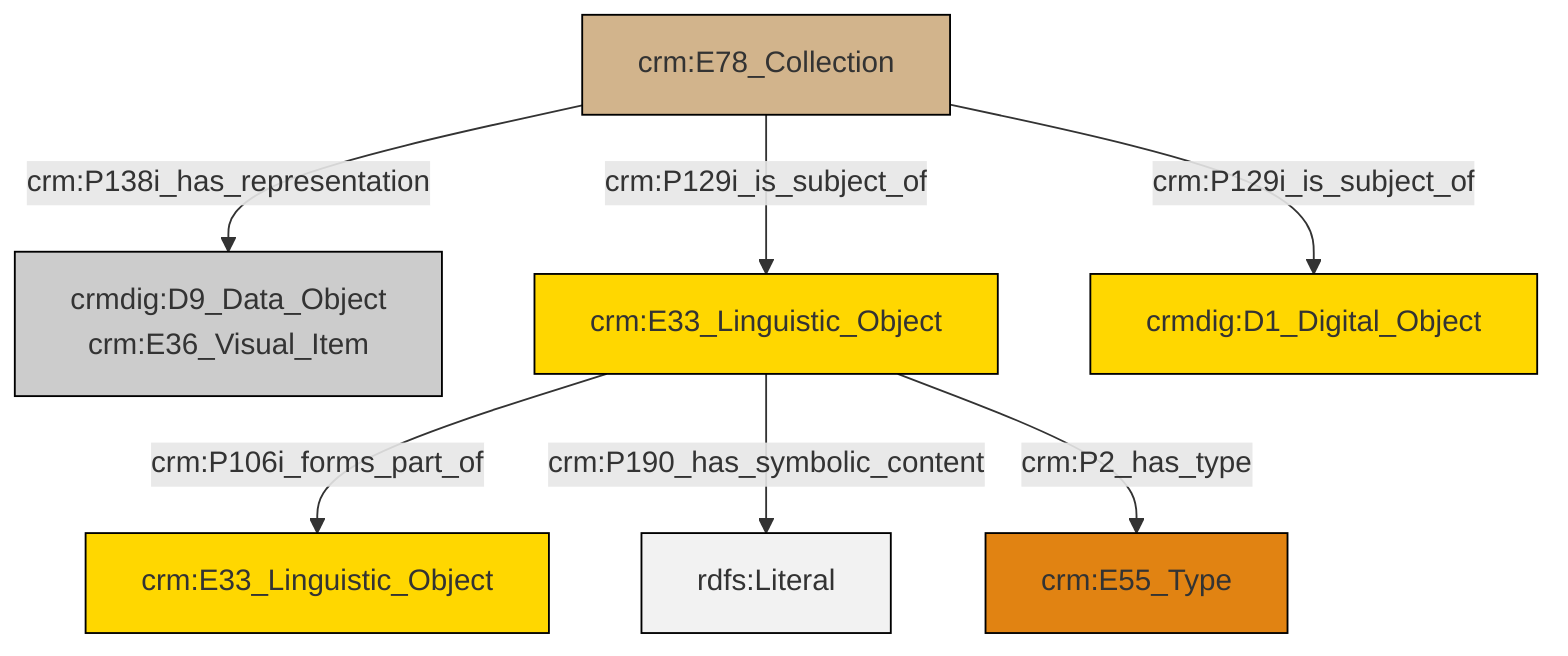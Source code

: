 graph TD
classDef Literal fill:#f2f2f2,stroke:#000000;
classDef CRM_Entity fill:#FFFFFF,stroke:#000000;
classDef Temporal_Entity fill:#00C9E6, stroke:#000000;
classDef Type fill:#E18312, stroke:#000000;
classDef Time-Span fill:#2C9C91, stroke:#000000;
classDef Appellation fill:#FFEB7F, stroke:#000000;
classDef Place fill:#008836, stroke:#000000;
classDef Persistent_Item fill:#B266B2, stroke:#000000;
classDef Conceptual_Object fill:#FFD700, stroke:#000000;
classDef Physical_Thing fill:#D2B48C, stroke:#000000;
classDef Actor fill:#f58aad, stroke:#000000;
classDef PC_Classes fill:#4ce600, stroke:#000000;
classDef Multi fill:#cccccc,stroke:#000000;

2["crm:E33_Linguistic_Object"]:::Conceptual_Object -->|crm:P106i_forms_part_of| 3["crm:E33_Linguistic_Object"]:::Conceptual_Object
2["crm:E33_Linguistic_Object"]:::Conceptual_Object -->|crm:P190_has_symbolic_content| 4[rdfs:Literal]:::Literal
5["crm:E78_Collection"]:::Physical_Thing -->|crm:P129i_is_subject_of| 6["crmdig:D1_Digital_Object"]:::Conceptual_Object
2["crm:E33_Linguistic_Object"]:::Conceptual_Object -->|crm:P2_has_type| 7["crm:E55_Type"]:::Type
5["crm:E78_Collection"]:::Physical_Thing -->|crm:P138i_has_representation| 0["crmdig:D9_Data_Object<br>crm:E36_Visual_Item"]:::Multi
5["crm:E78_Collection"]:::Physical_Thing -->|crm:P129i_is_subject_of| 2["crm:E33_Linguistic_Object"]:::Conceptual_Object
